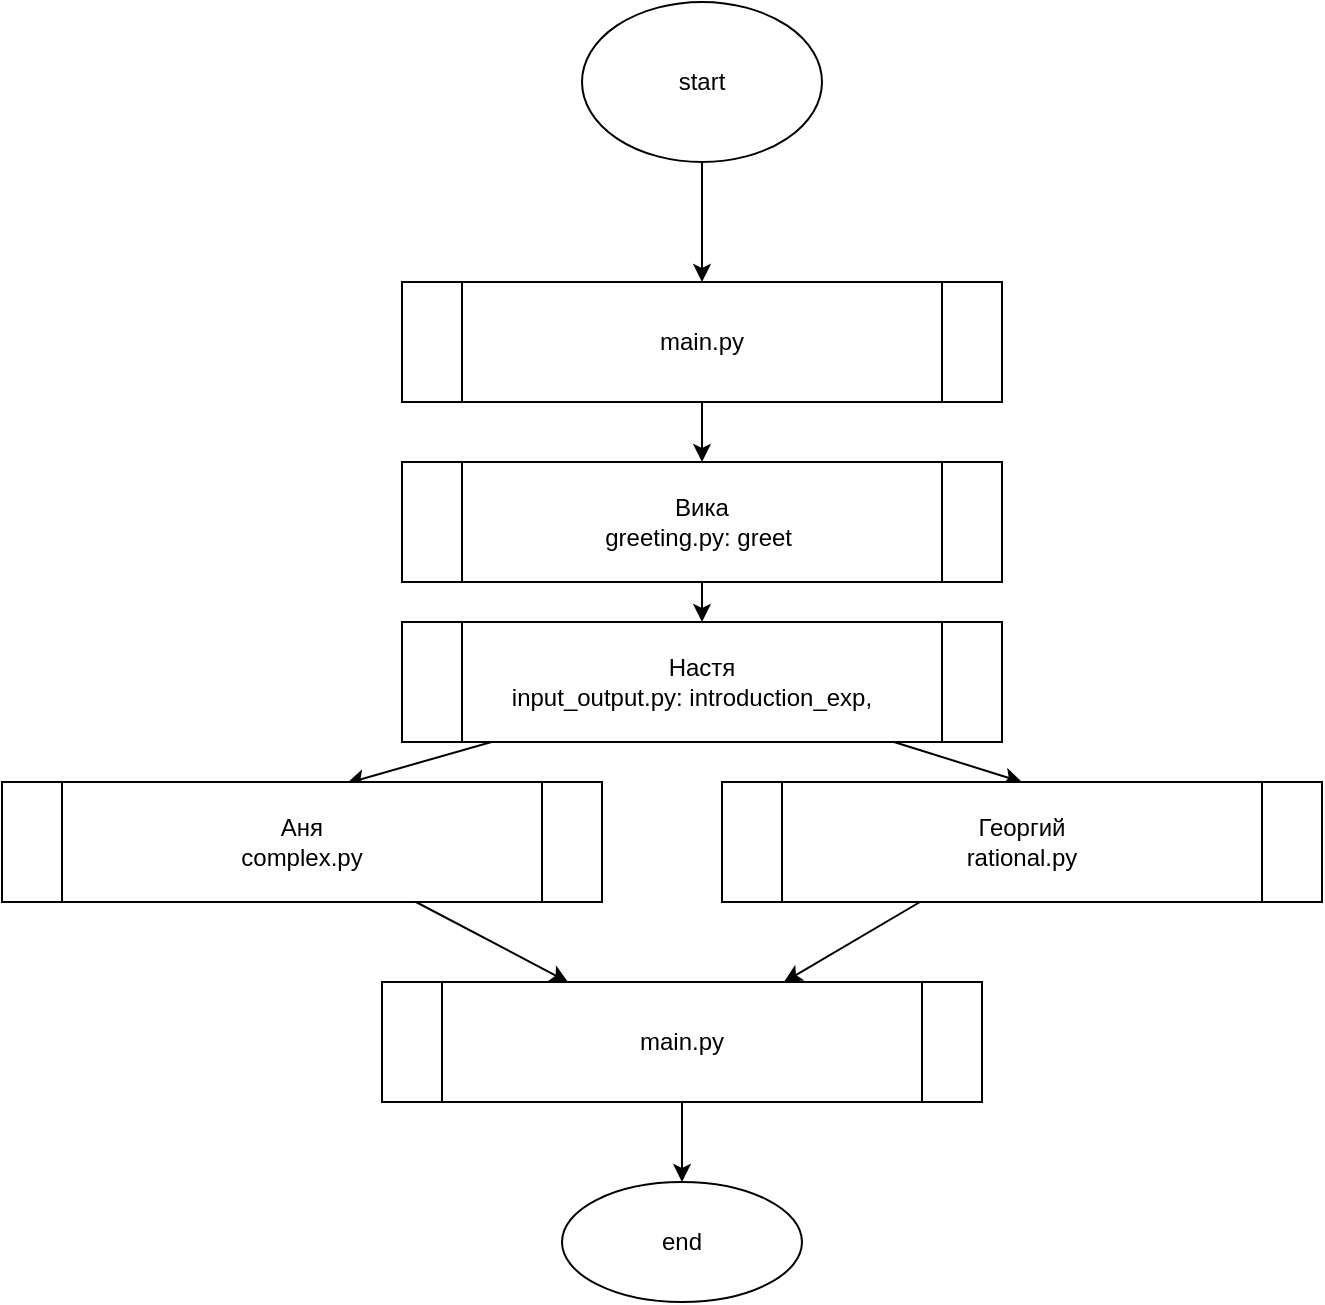 <mxfile>
    <diagram id="tase5WoHl9KiyGnay1Oc" name="Страница 1">
        <mxGraphModel dx="820" dy="575" grid="1" gridSize="10" guides="1" tooltips="1" connect="1" arrows="1" fold="1" page="1" pageScale="1" pageWidth="827" pageHeight="1169" math="0" shadow="0">
            <root>
                <mxCell id="0"/>
                <mxCell id="1" parent="0"/>
                <mxCell id="34" value="" style="edgeStyle=none;html=1;" edge="1" parent="1" source="2" target="33">
                    <mxGeometry relative="1" as="geometry"/>
                </mxCell>
                <mxCell id="2" value="start" style="ellipse;whiteSpace=wrap;html=1;" vertex="1" parent="1">
                    <mxGeometry x="310" y="10" width="120" height="80" as="geometry"/>
                </mxCell>
                <mxCell id="6" value="" style="edgeStyle=none;html=1;" edge="1" parent="1">
                    <mxGeometry relative="1" as="geometry">
                        <mxPoint x="370" y="300" as="sourcePoint"/>
                        <mxPoint x="370" y="320" as="targetPoint"/>
                    </mxGeometry>
                </mxCell>
                <mxCell id="10" value="&lt;div class=&quot;Translate-Scroll&quot; style=&quot;position: absolute ; z-index: 9 ; width: 7px ; height: 275px ; cursor: default ; top: 3px ; right: 2px ; color: rgb(0 , 0 , 0) ; font-family: &amp;#34;arial&amp;#34; , &amp;#34;helvetica&amp;#34; , sans-serif ; font-size: 24px ; background-color: rgba(0 , 0 , 0 , 0.04)&quot;&gt;&lt;br&gt;&lt;div class=&quot;Translate-ScrollBar&quot; style=&quot;position: absolute ; top: 0px ; width: 6px ; height: 0px ; opacity: 0.4 ; border-radius: 5px ; transition: all 0.1s ease-out 0s&quot;&gt;&lt;/div&gt;&lt;/div&gt;&lt;div&gt;Вика&lt;/div&gt;&lt;div&gt;greeting.py: greet&amp;nbsp;&lt;/div&gt;" style="shape=process;whiteSpace=wrap;html=1;backgroundOutline=1;" vertex="1" parent="1">
                    <mxGeometry x="220" y="240" width="300" height="60" as="geometry"/>
                </mxCell>
                <mxCell id="13" value="" style="edgeStyle=none;html=1;entryX=0.575;entryY=0.01;entryDx=0;entryDy=0;entryPerimeter=0;" edge="1" parent="1" source="11" target="12">
                    <mxGeometry relative="1" as="geometry"/>
                </mxCell>
                <mxCell id="19" style="edgeStyle=none;html=1;entryX=0.5;entryY=0;entryDx=0;entryDy=0;" edge="1" parent="1" source="11" target="14">
                    <mxGeometry relative="1" as="geometry"/>
                </mxCell>
                <mxCell id="11" value="&lt;span&gt;Настя&lt;br&gt;input_output.py: introduction_exp,&amp;nbsp; &amp;nbsp;&lt;/span&gt;" style="shape=process;whiteSpace=wrap;html=1;backgroundOutline=1;" vertex="1" parent="1">
                    <mxGeometry x="220" y="320" width="300" height="60" as="geometry"/>
                </mxCell>
                <mxCell id="20" style="edgeStyle=none;html=1;" edge="1" parent="1" source="12" target="16">
                    <mxGeometry relative="1" as="geometry"/>
                </mxCell>
                <mxCell id="12" value="Аня&lt;br&gt;complex.py" style="shape=process;whiteSpace=wrap;html=1;backgroundOutline=1;" vertex="1" parent="1">
                    <mxGeometry x="20" y="400" width="300" height="60" as="geometry"/>
                </mxCell>
                <mxCell id="17" value="" style="edgeStyle=none;html=1;" edge="1" parent="1" source="14" target="16">
                    <mxGeometry relative="1" as="geometry"/>
                </mxCell>
                <mxCell id="14" value="Георгий&lt;br&gt;rational.py" style="shape=process;whiteSpace=wrap;html=1;backgroundOutline=1;" vertex="1" parent="1">
                    <mxGeometry x="380" y="400" width="300" height="60" as="geometry"/>
                </mxCell>
                <mxCell id="37" value="" style="edgeStyle=none;html=1;" edge="1" parent="1" source="16" target="36">
                    <mxGeometry relative="1" as="geometry"/>
                </mxCell>
                <mxCell id="16" value="main.py" style="shape=process;whiteSpace=wrap;html=1;backgroundOutline=1;" vertex="1" parent="1">
                    <mxGeometry x="210" y="500" width="300" height="60" as="geometry"/>
                </mxCell>
                <mxCell id="35" value="" style="edgeStyle=none;html=1;" edge="1" parent="1" source="33" target="10">
                    <mxGeometry relative="1" as="geometry"/>
                </mxCell>
                <mxCell id="33" value="main.py" style="shape=process;whiteSpace=wrap;html=1;backgroundOutline=1;" vertex="1" parent="1">
                    <mxGeometry x="220" y="150" width="300" height="60" as="geometry"/>
                </mxCell>
                <mxCell id="36" value="end" style="ellipse;whiteSpace=wrap;html=1;" vertex="1" parent="1">
                    <mxGeometry x="300" y="600" width="120" height="60" as="geometry"/>
                </mxCell>
            </root>
        </mxGraphModel>
    </diagram>
</mxfile>